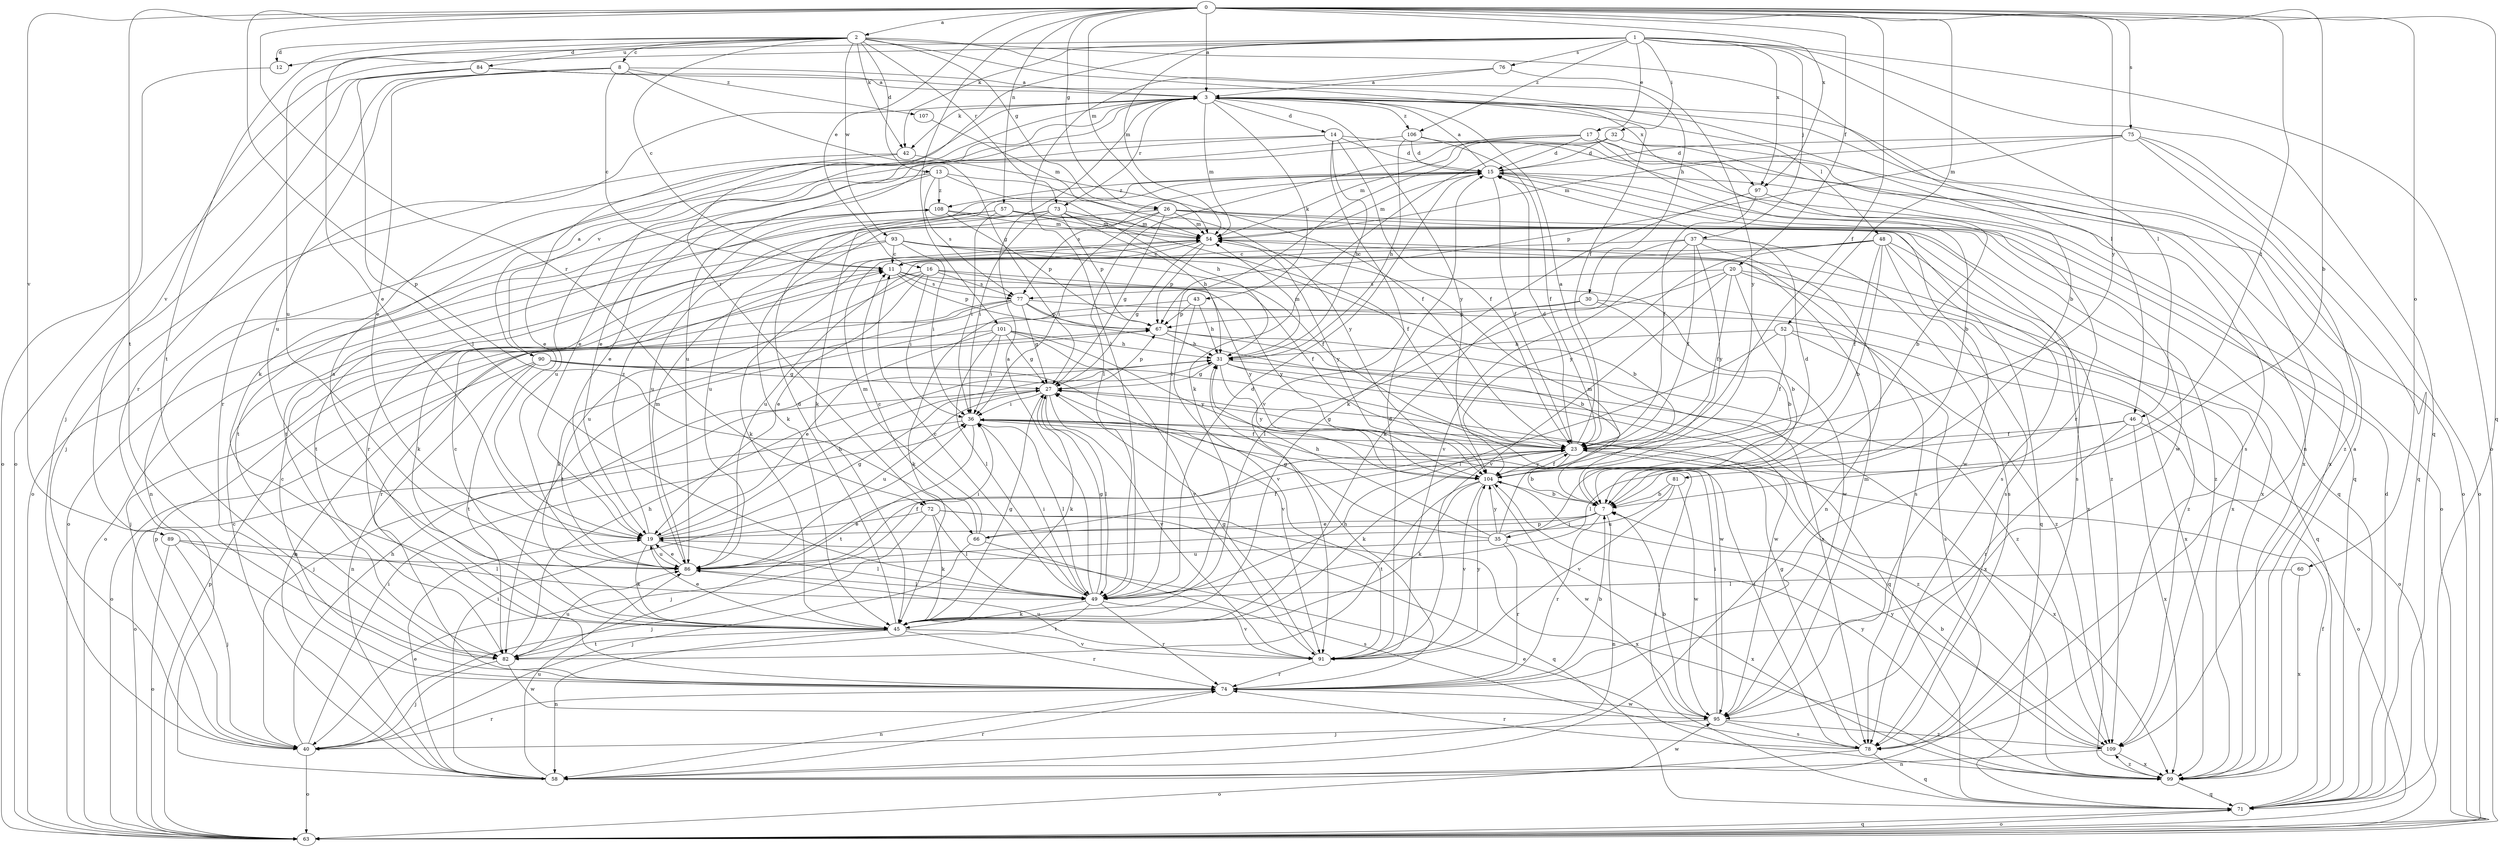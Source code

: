 strict digraph  {
0;
1;
2;
3;
7;
8;
11;
12;
13;
14;
15;
16;
17;
19;
20;
23;
26;
27;
30;
31;
32;
35;
36;
37;
40;
42;
43;
45;
46;
48;
49;
52;
54;
57;
58;
60;
63;
66;
67;
71;
72;
73;
74;
75;
76;
77;
78;
81;
82;
84;
86;
89;
90;
91;
93;
95;
97;
99;
101;
104;
106;
107;
108;
109;
0 -> 2  [label=a];
0 -> 3  [label=a];
0 -> 7  [label=b];
0 -> 16  [label=e];
0 -> 20  [label=f];
0 -> 23  [label=f];
0 -> 26  [label=g];
0 -> 52  [label=m];
0 -> 54  [label=m];
0 -> 57  [label=n];
0 -> 60  [label=o];
0 -> 66  [label=p];
0 -> 71  [label=q];
0 -> 72  [label=r];
0 -> 75  [label=s];
0 -> 81  [label=t];
0 -> 82  [label=t];
0 -> 89  [label=v];
0 -> 97  [label=x];
0 -> 101  [label=y];
0 -> 104  [label=y];
1 -> 12  [label=d];
1 -> 17  [label=e];
1 -> 32  [label=i];
1 -> 37  [label=j];
1 -> 42  [label=k];
1 -> 46  [label=l];
1 -> 54  [label=m];
1 -> 63  [label=o];
1 -> 71  [label=q];
1 -> 72  [label=r];
1 -> 76  [label=s];
1 -> 89  [label=v];
1 -> 97  [label=x];
1 -> 106  [label=z];
2 -> 8  [label=c];
2 -> 11  [label=c];
2 -> 12  [label=d];
2 -> 13  [label=d];
2 -> 19  [label=e];
2 -> 23  [label=f];
2 -> 26  [label=g];
2 -> 30  [label=h];
2 -> 42  [label=k];
2 -> 46  [label=l];
2 -> 73  [label=r];
2 -> 82  [label=t];
2 -> 84  [label=u];
2 -> 86  [label=u];
2 -> 93  [label=w];
3 -> 14  [label=d];
3 -> 42  [label=k];
3 -> 43  [label=k];
3 -> 45  [label=k];
3 -> 48  [label=l];
3 -> 54  [label=m];
3 -> 58  [label=n];
3 -> 73  [label=r];
3 -> 74  [label=r];
3 -> 90  [label=v];
3 -> 97  [label=x];
3 -> 104  [label=y];
3 -> 106  [label=z];
7 -> 19  [label=e];
7 -> 35  [label=i];
7 -> 58  [label=n];
7 -> 66  [label=p];
7 -> 74  [label=r];
8 -> 3  [label=a];
8 -> 11  [label=c];
8 -> 19  [label=e];
8 -> 27  [label=g];
8 -> 74  [label=r];
8 -> 86  [label=u];
8 -> 107  [label=z];
11 -> 67  [label=p];
11 -> 77  [label=s];
11 -> 95  [label=w];
11 -> 104  [label=y];
12 -> 63  [label=o];
13 -> 19  [label=e];
13 -> 31  [label=h];
13 -> 77  [label=s];
13 -> 86  [label=u];
13 -> 104  [label=y];
13 -> 108  [label=z];
14 -> 15  [label=d];
14 -> 19  [label=e];
14 -> 23  [label=f];
14 -> 31  [label=h];
14 -> 63  [label=o];
14 -> 71  [label=q];
14 -> 91  [label=v];
15 -> 3  [label=a];
15 -> 23  [label=f];
15 -> 45  [label=k];
15 -> 54  [label=m];
15 -> 63  [label=o];
15 -> 71  [label=q];
15 -> 77  [label=s];
15 -> 95  [label=w];
15 -> 108  [label=z];
16 -> 19  [label=e];
16 -> 23  [label=f];
16 -> 36  [label=i];
16 -> 45  [label=k];
16 -> 77  [label=s];
16 -> 86  [label=u];
16 -> 104  [label=y];
17 -> 7  [label=b];
17 -> 15  [label=d];
17 -> 49  [label=l];
17 -> 54  [label=m];
17 -> 74  [label=r];
17 -> 86  [label=u];
17 -> 99  [label=x];
19 -> 27  [label=g];
19 -> 31  [label=h];
19 -> 45  [label=k];
19 -> 49  [label=l];
19 -> 86  [label=u];
19 -> 108  [label=z];
20 -> 7  [label=b];
20 -> 23  [label=f];
20 -> 49  [label=l];
20 -> 71  [label=q];
20 -> 77  [label=s];
20 -> 91  [label=v];
20 -> 109  [label=z];
23 -> 3  [label=a];
23 -> 7  [label=b];
23 -> 15  [label=d];
23 -> 27  [label=g];
23 -> 40  [label=j];
23 -> 45  [label=k];
23 -> 99  [label=x];
23 -> 104  [label=y];
26 -> 27  [label=g];
26 -> 36  [label=i];
26 -> 45  [label=k];
26 -> 54  [label=m];
26 -> 78  [label=s];
26 -> 86  [label=u];
26 -> 95  [label=w];
26 -> 109  [label=z];
27 -> 36  [label=i];
27 -> 40  [label=j];
27 -> 45  [label=k];
27 -> 49  [label=l];
27 -> 67  [label=p];
27 -> 86  [label=u];
27 -> 91  [label=v];
30 -> 7  [label=b];
30 -> 67  [label=p];
30 -> 82  [label=t];
30 -> 99  [label=x];
31 -> 27  [label=g];
31 -> 54  [label=m];
31 -> 71  [label=q];
31 -> 95  [label=w];
31 -> 99  [label=x];
31 -> 104  [label=y];
32 -> 15  [label=d];
32 -> 45  [label=k];
32 -> 49  [label=l];
32 -> 78  [label=s];
32 -> 99  [label=x];
35 -> 15  [label=d];
35 -> 27  [label=g];
35 -> 31  [label=h];
35 -> 54  [label=m];
35 -> 74  [label=r];
35 -> 86  [label=u];
35 -> 99  [label=x];
35 -> 104  [label=y];
36 -> 23  [label=f];
36 -> 49  [label=l];
36 -> 63  [label=o];
36 -> 82  [label=t];
36 -> 109  [label=z];
37 -> 11  [label=c];
37 -> 23  [label=f];
37 -> 45  [label=k];
37 -> 58  [label=n];
37 -> 78  [label=s];
37 -> 91  [label=v];
37 -> 104  [label=y];
40 -> 31  [label=h];
40 -> 36  [label=i];
40 -> 63  [label=o];
40 -> 67  [label=p];
40 -> 74  [label=r];
42 -> 19  [label=e];
42 -> 23  [label=f];
42 -> 40  [label=j];
43 -> 31  [label=h];
43 -> 45  [label=k];
43 -> 67  [label=p];
43 -> 91  [label=v];
45 -> 3  [label=a];
45 -> 11  [label=c];
45 -> 15  [label=d];
45 -> 19  [label=e];
45 -> 27  [label=g];
45 -> 58  [label=n];
45 -> 74  [label=r];
45 -> 82  [label=t];
45 -> 91  [label=v];
46 -> 23  [label=f];
46 -> 49  [label=l];
46 -> 63  [label=o];
46 -> 74  [label=r];
46 -> 99  [label=x];
48 -> 7  [label=b];
48 -> 11  [label=c];
48 -> 23  [label=f];
48 -> 71  [label=q];
48 -> 78  [label=s];
48 -> 86  [label=u];
48 -> 99  [label=x];
48 -> 104  [label=y];
49 -> 3  [label=a];
49 -> 11  [label=c];
49 -> 15  [label=d];
49 -> 27  [label=g];
49 -> 36  [label=i];
49 -> 45  [label=k];
49 -> 74  [label=r];
49 -> 82  [label=t];
49 -> 91  [label=v];
52 -> 23  [label=f];
52 -> 31  [label=h];
52 -> 49  [label=l];
52 -> 63  [label=o];
52 -> 78  [label=s];
54 -> 11  [label=c];
54 -> 27  [label=g];
54 -> 45  [label=k];
54 -> 67  [label=p];
54 -> 99  [label=x];
54 -> 104  [label=y];
57 -> 36  [label=i];
57 -> 54  [label=m];
57 -> 82  [label=t];
57 -> 86  [label=u];
57 -> 99  [label=x];
57 -> 109  [label=z];
58 -> 11  [label=c];
58 -> 19  [label=e];
58 -> 36  [label=i];
58 -> 74  [label=r];
58 -> 86  [label=u];
58 -> 95  [label=w];
60 -> 49  [label=l];
60 -> 99  [label=x];
63 -> 67  [label=p];
63 -> 71  [label=q];
66 -> 11  [label=c];
66 -> 23  [label=f];
66 -> 40  [label=j];
66 -> 54  [label=m];
66 -> 78  [label=s];
67 -> 31  [label=h];
67 -> 78  [label=s];
67 -> 109  [label=z];
71 -> 15  [label=d];
71 -> 23  [label=f];
71 -> 36  [label=i];
71 -> 63  [label=o];
72 -> 19  [label=e];
72 -> 40  [label=j];
72 -> 45  [label=k];
72 -> 49  [label=l];
72 -> 71  [label=q];
72 -> 99  [label=x];
73 -> 23  [label=f];
73 -> 31  [label=h];
73 -> 36  [label=i];
73 -> 54  [label=m];
73 -> 63  [label=o];
73 -> 67  [label=p];
73 -> 74  [label=r];
74 -> 7  [label=b];
74 -> 11  [label=c];
74 -> 31  [label=h];
74 -> 58  [label=n];
74 -> 95  [label=w];
75 -> 15  [label=d];
75 -> 54  [label=m];
75 -> 63  [label=o];
75 -> 67  [label=p];
75 -> 71  [label=q];
75 -> 109  [label=z];
76 -> 3  [label=a];
76 -> 49  [label=l];
76 -> 104  [label=y];
77 -> 7  [label=b];
77 -> 27  [label=g];
77 -> 40  [label=j];
77 -> 45  [label=k];
77 -> 67  [label=p];
77 -> 74  [label=r];
77 -> 109  [label=z];
78 -> 27  [label=g];
78 -> 36  [label=i];
78 -> 63  [label=o];
78 -> 71  [label=q];
78 -> 74  [label=r];
81 -> 7  [label=b];
81 -> 86  [label=u];
81 -> 91  [label=v];
81 -> 95  [label=w];
82 -> 31  [label=h];
82 -> 40  [label=j];
82 -> 86  [label=u];
82 -> 95  [label=w];
84 -> 3  [label=a];
84 -> 7  [label=b];
84 -> 40  [label=j];
84 -> 49  [label=l];
84 -> 63  [label=o];
86 -> 19  [label=e];
86 -> 23  [label=f];
86 -> 36  [label=i];
86 -> 49  [label=l];
86 -> 54  [label=m];
89 -> 40  [label=j];
89 -> 49  [label=l];
89 -> 63  [label=o];
89 -> 86  [label=u];
90 -> 3  [label=a];
90 -> 27  [label=g];
90 -> 58  [label=n];
90 -> 63  [label=o];
90 -> 82  [label=t];
90 -> 91  [label=v];
90 -> 95  [label=w];
91 -> 15  [label=d];
91 -> 27  [label=g];
91 -> 74  [label=r];
91 -> 86  [label=u];
91 -> 104  [label=y];
93 -> 7  [label=b];
93 -> 11  [label=c];
93 -> 23  [label=f];
93 -> 36  [label=i];
93 -> 63  [label=o];
93 -> 78  [label=s];
93 -> 82  [label=t];
95 -> 7  [label=b];
95 -> 36  [label=i];
95 -> 40  [label=j];
95 -> 54  [label=m];
95 -> 78  [label=s];
95 -> 109  [label=z];
97 -> 7  [label=b];
97 -> 23  [label=f];
97 -> 45  [label=k];
99 -> 3  [label=a];
99 -> 19  [label=e];
99 -> 71  [label=q];
99 -> 104  [label=y];
99 -> 109  [label=z];
101 -> 19  [label=e];
101 -> 27  [label=g];
101 -> 31  [label=h];
101 -> 36  [label=i];
101 -> 49  [label=l];
101 -> 58  [label=n];
101 -> 91  [label=v];
101 -> 104  [label=y];
104 -> 7  [label=b];
104 -> 23  [label=f];
104 -> 45  [label=k];
104 -> 82  [label=t];
104 -> 91  [label=v];
104 -> 95  [label=w];
106 -> 15  [label=d];
106 -> 19  [label=e];
106 -> 23  [label=f];
106 -> 31  [label=h];
106 -> 63  [label=o];
107 -> 54  [label=m];
108 -> 54  [label=m];
108 -> 58  [label=n];
108 -> 67  [label=p];
108 -> 78  [label=s];
108 -> 82  [label=t];
109 -> 7  [label=b];
109 -> 58  [label=n];
109 -> 99  [label=x];
109 -> 104  [label=y];
}
